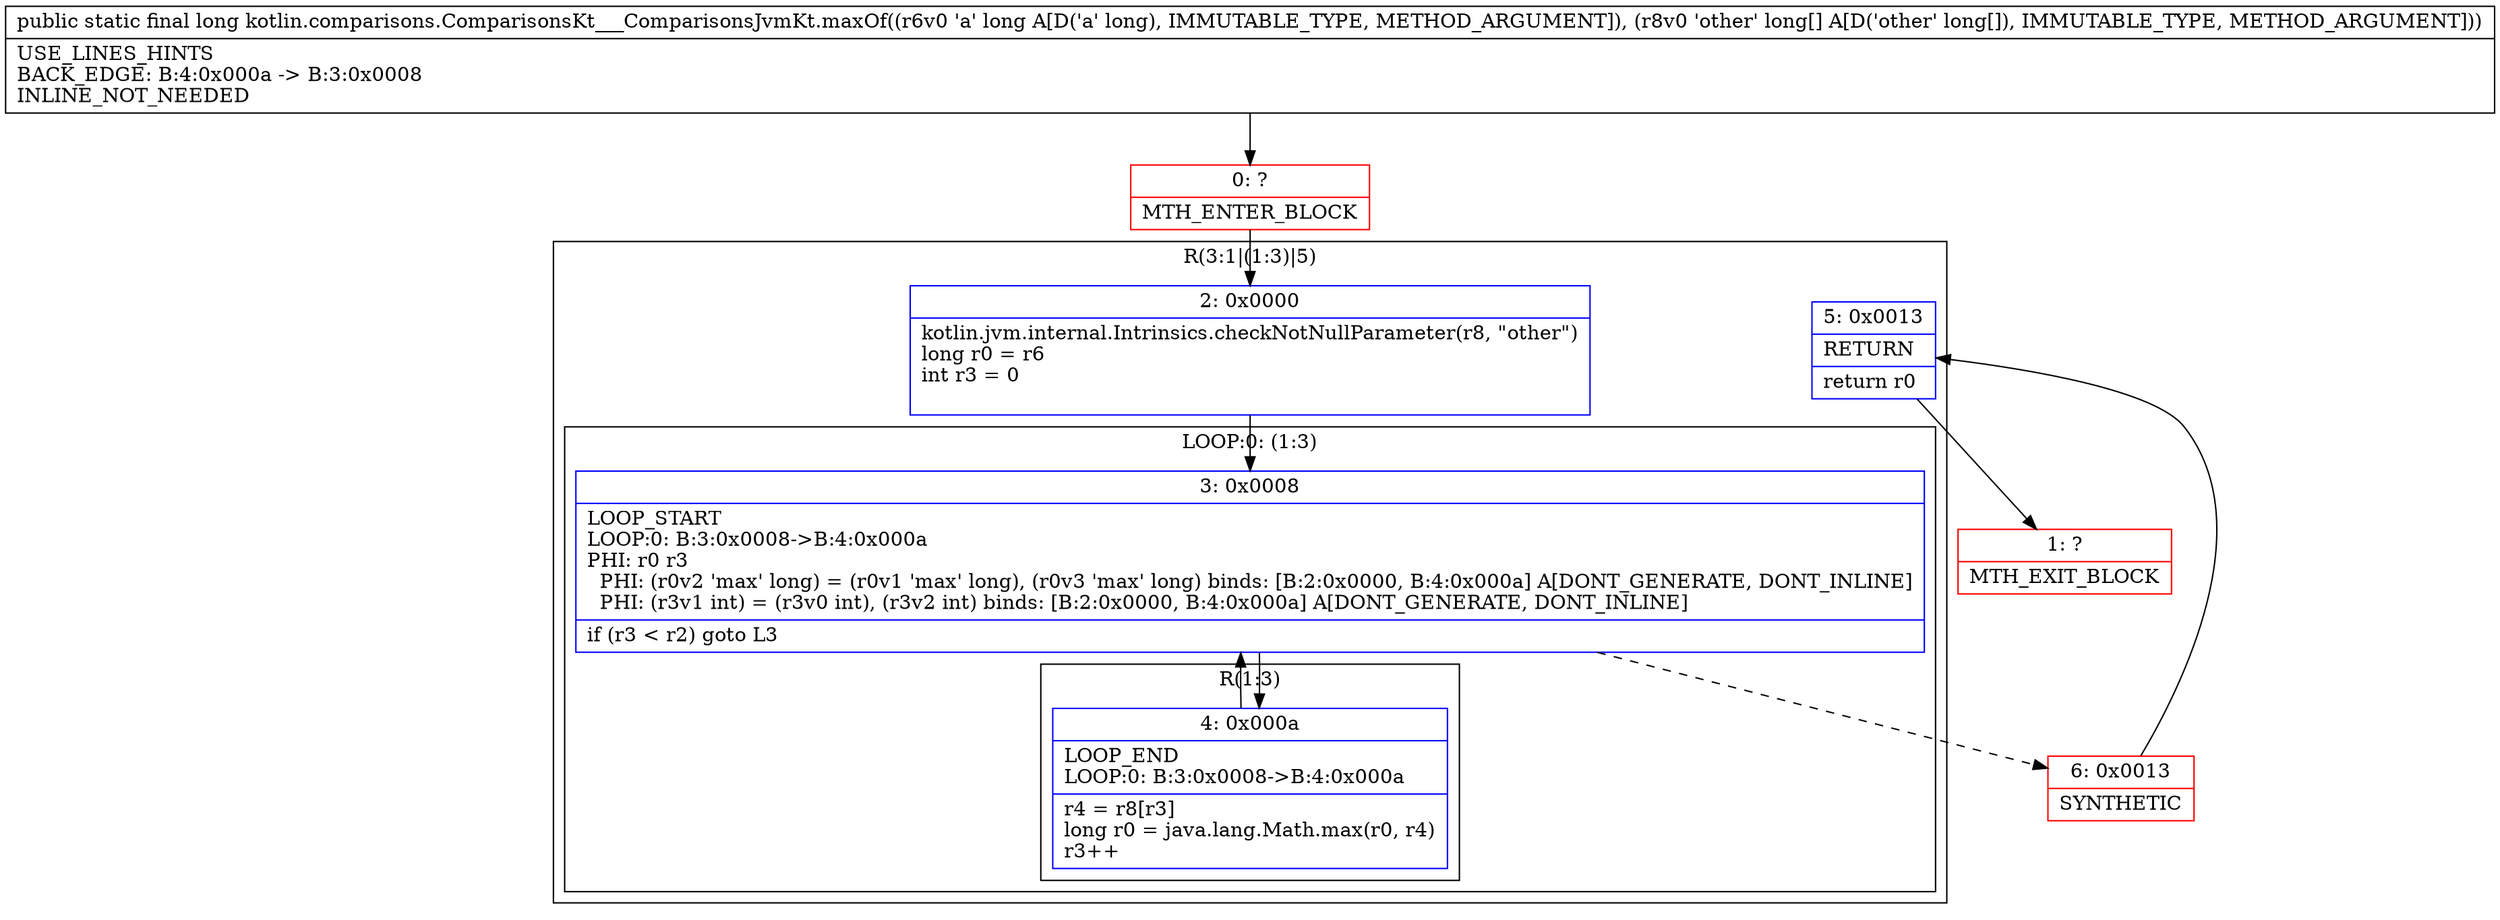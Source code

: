 digraph "CFG forkotlin.comparisons.ComparisonsKt___ComparisonsJvmKt.maxOf(J[J)J" {
subgraph cluster_Region_207908619 {
label = "R(3:1|(1:3)|5)";
node [shape=record,color=blue];
Node_2 [shape=record,label="{2\:\ 0x0000|kotlin.jvm.internal.Intrinsics.checkNotNullParameter(r8, \"other\")\llong r0 = r6\lint r3 = 0\l\l}"];
subgraph cluster_LoopRegion_1950996837 {
label = "LOOP:0: (1:3)";
node [shape=record,color=blue];
Node_3 [shape=record,label="{3\:\ 0x0008|LOOP_START\lLOOP:0: B:3:0x0008\-\>B:4:0x000a\lPHI: r0 r3 \l  PHI: (r0v2 'max' long) = (r0v1 'max' long), (r0v3 'max' long) binds: [B:2:0x0000, B:4:0x000a] A[DONT_GENERATE, DONT_INLINE]\l  PHI: (r3v1 int) = (r3v0 int), (r3v2 int) binds: [B:2:0x0000, B:4:0x000a] A[DONT_GENERATE, DONT_INLINE]\l|if (r3 \< r2) goto L3\l}"];
subgraph cluster_Region_1223489993 {
label = "R(1:3)";
node [shape=record,color=blue];
Node_4 [shape=record,label="{4\:\ 0x000a|LOOP_END\lLOOP:0: B:3:0x0008\-\>B:4:0x000a\l|r4 = r8[r3]\llong r0 = java.lang.Math.max(r0, r4)\lr3++\l}"];
}
}
Node_5 [shape=record,label="{5\:\ 0x0013|RETURN\l|return r0\l}"];
}
Node_0 [shape=record,color=red,label="{0\:\ ?|MTH_ENTER_BLOCK\l}"];
Node_6 [shape=record,color=red,label="{6\:\ 0x0013|SYNTHETIC\l}"];
Node_1 [shape=record,color=red,label="{1\:\ ?|MTH_EXIT_BLOCK\l}"];
MethodNode[shape=record,label="{public static final long kotlin.comparisons.ComparisonsKt___ComparisonsJvmKt.maxOf((r6v0 'a' long A[D('a' long), IMMUTABLE_TYPE, METHOD_ARGUMENT]), (r8v0 'other' long[] A[D('other' long[]), IMMUTABLE_TYPE, METHOD_ARGUMENT]))  | USE_LINES_HINTS\lBACK_EDGE: B:4:0x000a \-\> B:3:0x0008\lINLINE_NOT_NEEDED\l}"];
MethodNode -> Node_0;Node_2 -> Node_3;
Node_3 -> Node_4;
Node_3 -> Node_6[style=dashed];
Node_4 -> Node_3;
Node_5 -> Node_1;
Node_0 -> Node_2;
Node_6 -> Node_5;
}

